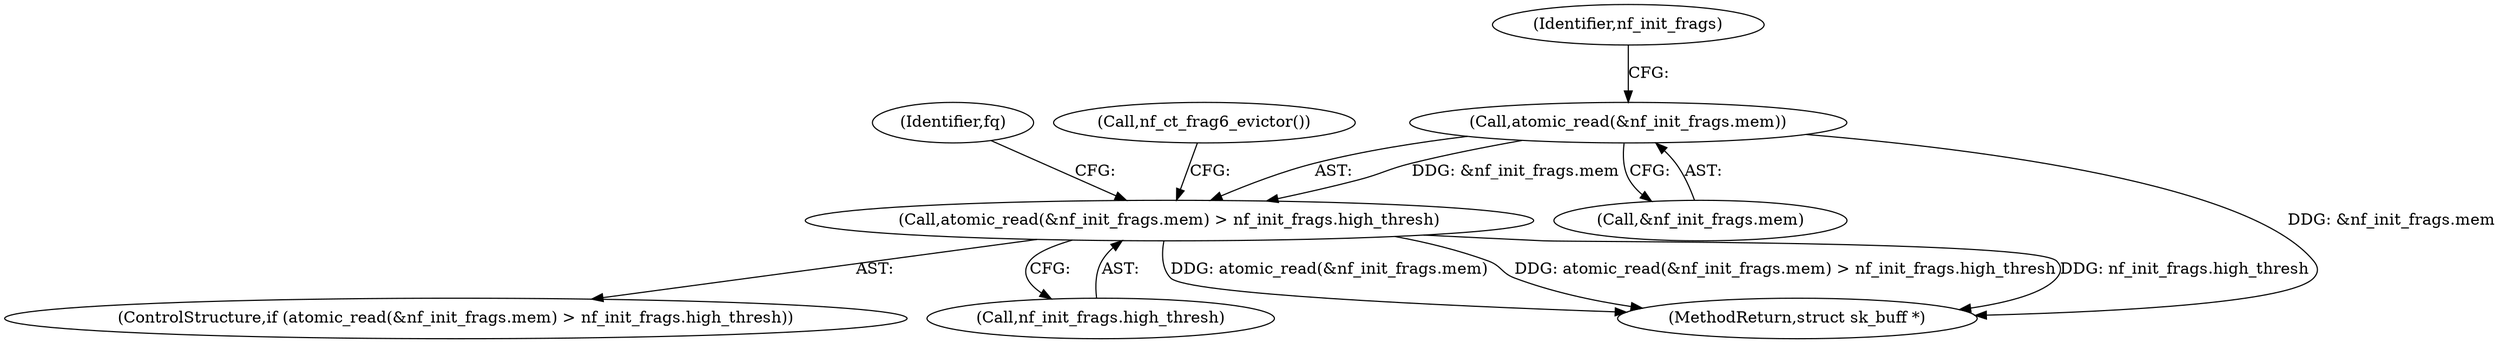 digraph "0_linux_9e2dcf72023d1447f09c47d77c99b0c49659e5ce@API" {
"1000208" [label="(Call,atomic_read(&nf_init_frags.mem))"];
"1000207" [label="(Call,atomic_read(&nf_init_frags.mem) > nf_init_frags.high_thresh)"];
"1000206" [label="(ControlStructure,if (atomic_read(&nf_init_frags.mem) > nf_init_frags.high_thresh))"];
"1000207" [label="(Call,atomic_read(&nf_init_frags.mem) > nf_init_frags.high_thresh)"];
"1000213" [label="(Call,nf_init_frags.high_thresh)"];
"1000218" [label="(Identifier,fq)"];
"1000209" [label="(Call,&nf_init_frags.mem)"];
"1000208" [label="(Call,atomic_read(&nf_init_frags.mem))"];
"1000216" [label="(Call,nf_ct_frag6_evictor())"];
"1000214" [label="(Identifier,nf_init_frags)"];
"1000318" [label="(MethodReturn,struct sk_buff *)"];
"1000208" -> "1000207"  [label="AST: "];
"1000208" -> "1000209"  [label="CFG: "];
"1000209" -> "1000208"  [label="AST: "];
"1000214" -> "1000208"  [label="CFG: "];
"1000208" -> "1000318"  [label="DDG: &nf_init_frags.mem"];
"1000208" -> "1000207"  [label="DDG: &nf_init_frags.mem"];
"1000207" -> "1000206"  [label="AST: "];
"1000207" -> "1000213"  [label="CFG: "];
"1000213" -> "1000207"  [label="AST: "];
"1000216" -> "1000207"  [label="CFG: "];
"1000218" -> "1000207"  [label="CFG: "];
"1000207" -> "1000318"  [label="DDG: atomic_read(&nf_init_frags.mem)"];
"1000207" -> "1000318"  [label="DDG: atomic_read(&nf_init_frags.mem) > nf_init_frags.high_thresh"];
"1000207" -> "1000318"  [label="DDG: nf_init_frags.high_thresh"];
}
